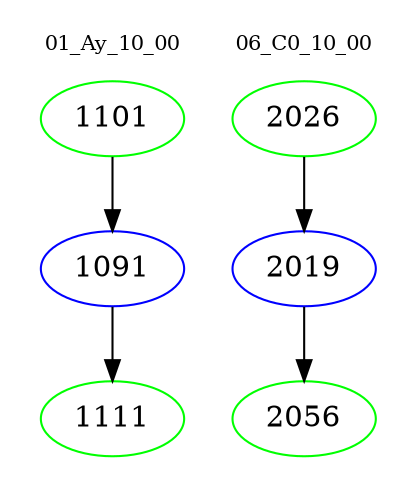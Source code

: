 digraph{
subgraph cluster_0 {
color = white
label = "01_Ay_10_00";
fontsize=10;
T0_1101 [label="1101", color="green"]
T0_1101 -> T0_1091 [color="black"]
T0_1091 [label="1091", color="blue"]
T0_1091 -> T0_1111 [color="black"]
T0_1111 [label="1111", color="green"]
}
subgraph cluster_1 {
color = white
label = "06_C0_10_00";
fontsize=10;
T1_2026 [label="2026", color="green"]
T1_2026 -> T1_2019 [color="black"]
T1_2019 [label="2019", color="blue"]
T1_2019 -> T1_2056 [color="black"]
T1_2056 [label="2056", color="green"]
}
}
